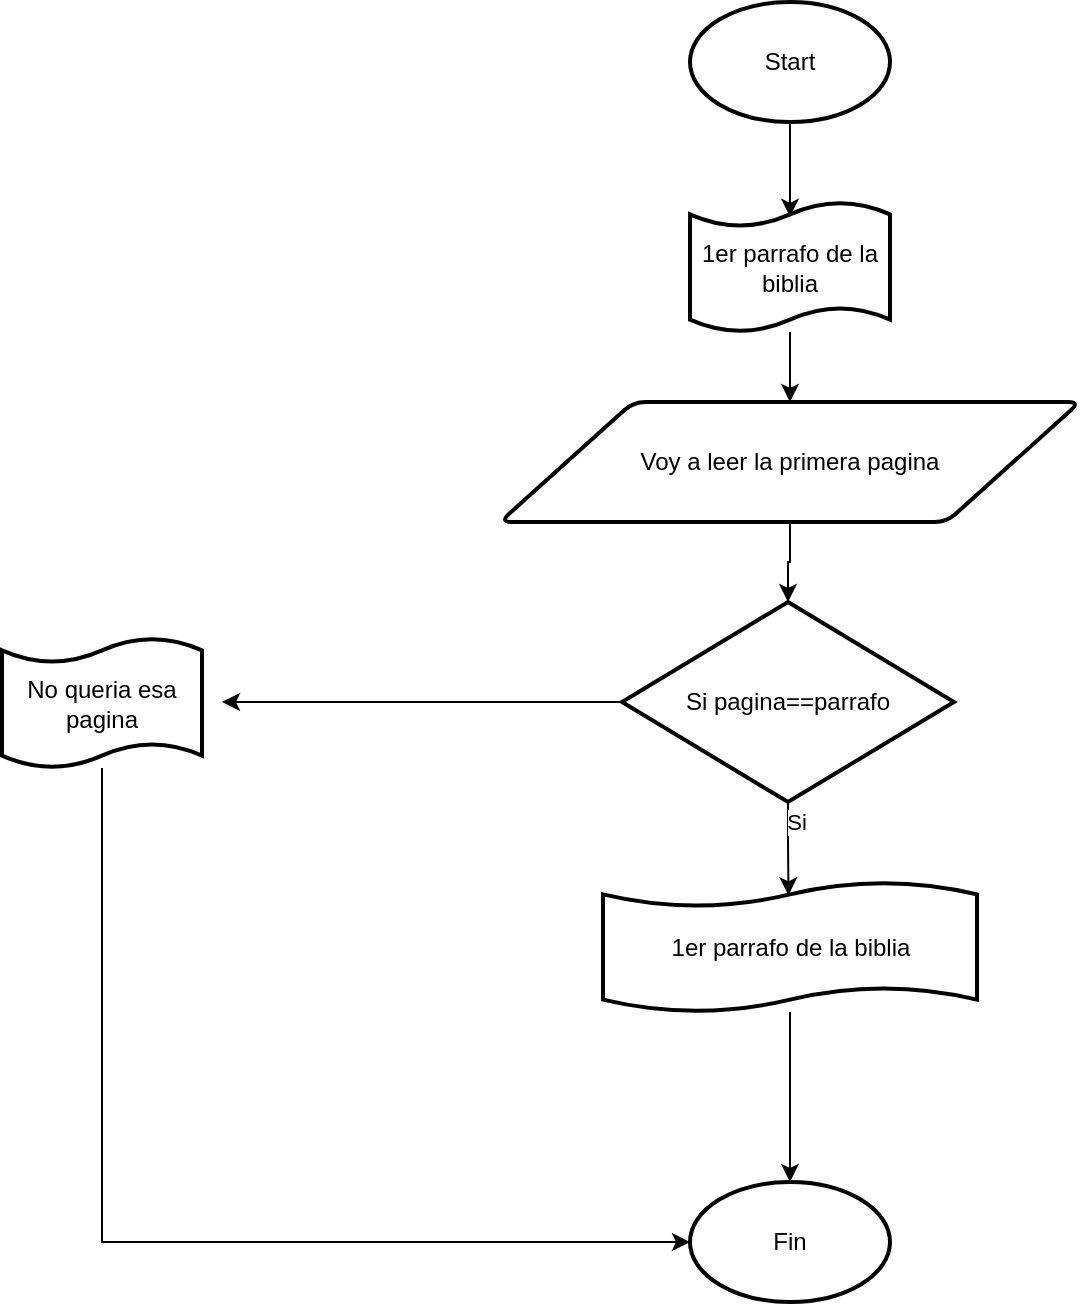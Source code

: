<mxfile version="28.2.5">
  <diagram name="Página-1" id="X9rScbllSVP-6Kd1ymt7">
    <mxGraphModel dx="1303" dy="701" grid="1" gridSize="10" guides="1" tooltips="1" connect="1" arrows="1" fold="1" page="1" pageScale="1" pageWidth="2339" pageHeight="3300" math="0" shadow="0">
      <root>
        <mxCell id="0" />
        <mxCell id="1" parent="0" />
        <mxCell id="ZEfeASmz-3BbbVykTwGQ-1" value="Start" style="strokeWidth=2;html=1;shape=mxgraph.flowchart.start_1;whiteSpace=wrap;" parent="1" vertex="1">
          <mxGeometry x="1074" y="580" width="100" height="60" as="geometry" />
        </mxCell>
        <mxCell id="ZEfeASmz-3BbbVykTwGQ-8" style="edgeStyle=orthogonalEdgeStyle;rounded=0;orthogonalLoop=1;jettySize=auto;html=1;" parent="1" source="ZEfeASmz-3BbbVykTwGQ-2" target="ZEfeASmz-3BbbVykTwGQ-5" edge="1">
          <mxGeometry relative="1" as="geometry" />
        </mxCell>
        <mxCell id="ZEfeASmz-3BbbVykTwGQ-2" value="1er parrafo de la biblia" style="shape=tape;whiteSpace=wrap;html=1;strokeWidth=2;size=0.19" parent="1" vertex="1">
          <mxGeometry x="1074" y="680" width="100" height="65" as="geometry" />
        </mxCell>
        <mxCell id="ZEfeASmz-3BbbVykTwGQ-9" style="edgeStyle=orthogonalEdgeStyle;rounded=0;orthogonalLoop=1;jettySize=auto;html=1;" parent="1" source="ZEfeASmz-3BbbVykTwGQ-5" target="ZEfeASmz-3BbbVykTwGQ-6" edge="1">
          <mxGeometry relative="1" as="geometry" />
        </mxCell>
        <mxCell id="ZEfeASmz-3BbbVykTwGQ-5" value="Voy a leer la primera pagina" style="shape=parallelogram;html=1;strokeWidth=2;perimeter=parallelogramPerimeter;whiteSpace=wrap;rounded=1;arcSize=12;size=0.23;" parent="1" vertex="1">
          <mxGeometry x="979" y="780" width="290" height="60" as="geometry" />
        </mxCell>
        <mxCell id="ZEfeASmz-3BbbVykTwGQ-13" style="edgeStyle=orthogonalEdgeStyle;rounded=0;orthogonalLoop=1;jettySize=auto;html=1;" parent="1" source="ZEfeASmz-3BbbVykTwGQ-6" edge="1">
          <mxGeometry relative="1" as="geometry">
            <mxPoint x="840" y="930" as="targetPoint" />
          </mxGeometry>
        </mxCell>
        <mxCell id="ZEfeASmz-3BbbVykTwGQ-6" value="Si pagina==parrafo" style="strokeWidth=2;html=1;shape=mxgraph.flowchart.decision;whiteSpace=wrap;" parent="1" vertex="1">
          <mxGeometry x="1040" y="880" width="166" height="100" as="geometry" />
        </mxCell>
        <mxCell id="ZEfeASmz-3BbbVykTwGQ-7" style="edgeStyle=orthogonalEdgeStyle;rounded=0;orthogonalLoop=1;jettySize=auto;html=1;entryX=0.5;entryY=0.114;entryDx=0;entryDy=0;entryPerimeter=0;" parent="1" source="ZEfeASmz-3BbbVykTwGQ-1" target="ZEfeASmz-3BbbVykTwGQ-2" edge="1">
          <mxGeometry relative="1" as="geometry" />
        </mxCell>
        <mxCell id="ZEfeASmz-3BbbVykTwGQ-10" value="1er parrafo de la biblia" style="shape=tape;whiteSpace=wrap;html=1;strokeWidth=2;size=0.19" parent="1" vertex="1">
          <mxGeometry x="1030.5" y="1020" width="187" height="65" as="geometry" />
        </mxCell>
        <mxCell id="ZEfeASmz-3BbbVykTwGQ-11" style="edgeStyle=orthogonalEdgeStyle;rounded=0;orthogonalLoop=1;jettySize=auto;html=1;entryX=0.496;entryY=0.102;entryDx=0;entryDy=0;entryPerimeter=0;" parent="1" source="ZEfeASmz-3BbbVykTwGQ-6" target="ZEfeASmz-3BbbVykTwGQ-10" edge="1">
          <mxGeometry relative="1" as="geometry" />
        </mxCell>
        <mxCell id="ZEfeASmz-3BbbVykTwGQ-12" value="Si" style="edgeLabel;html=1;align=center;verticalAlign=middle;resizable=0;points=[];" parent="ZEfeASmz-3BbbVykTwGQ-11" vertex="1" connectable="0">
          <mxGeometry x="-0.497" y="4" relative="1" as="geometry">
            <mxPoint y="-2" as="offset" />
          </mxGeometry>
        </mxCell>
        <mxCell id="ZEfeASmz-3BbbVykTwGQ-17" style="edgeStyle=orthogonalEdgeStyle;rounded=0;orthogonalLoop=1;jettySize=auto;html=1;entryX=0;entryY=0.5;entryDx=0;entryDy=0;entryPerimeter=0;" parent="1" source="ZEfeASmz-3BbbVykTwGQ-14" target="ZEfeASmz-3BbbVykTwGQ-15" edge="1">
          <mxGeometry relative="1" as="geometry">
            <mxPoint x="780" y="1300" as="targetPoint" />
            <Array as="points">
              <mxPoint x="780" y="1200" />
            </Array>
          </mxGeometry>
        </mxCell>
        <mxCell id="ZEfeASmz-3BbbVykTwGQ-14" value="No queria esa pagina" style="shape=tape;whiteSpace=wrap;html=1;strokeWidth=2;size=0.19" parent="1" vertex="1">
          <mxGeometry x="730" y="898" width="100" height="65" as="geometry" />
        </mxCell>
        <mxCell id="ZEfeASmz-3BbbVykTwGQ-15" value="Fin" style="strokeWidth=2;html=1;shape=mxgraph.flowchart.start_1;whiteSpace=wrap;" parent="1" vertex="1">
          <mxGeometry x="1074" y="1170" width="100" height="60" as="geometry" />
        </mxCell>
        <mxCell id="ZEfeASmz-3BbbVykTwGQ-18" style="edgeStyle=orthogonalEdgeStyle;rounded=0;orthogonalLoop=1;jettySize=auto;html=1;entryX=0.5;entryY=0;entryDx=0;entryDy=0;entryPerimeter=0;" parent="1" source="ZEfeASmz-3BbbVykTwGQ-10" target="ZEfeASmz-3BbbVykTwGQ-15" edge="1">
          <mxGeometry relative="1" as="geometry" />
        </mxCell>
      </root>
    </mxGraphModel>
  </diagram>
</mxfile>
